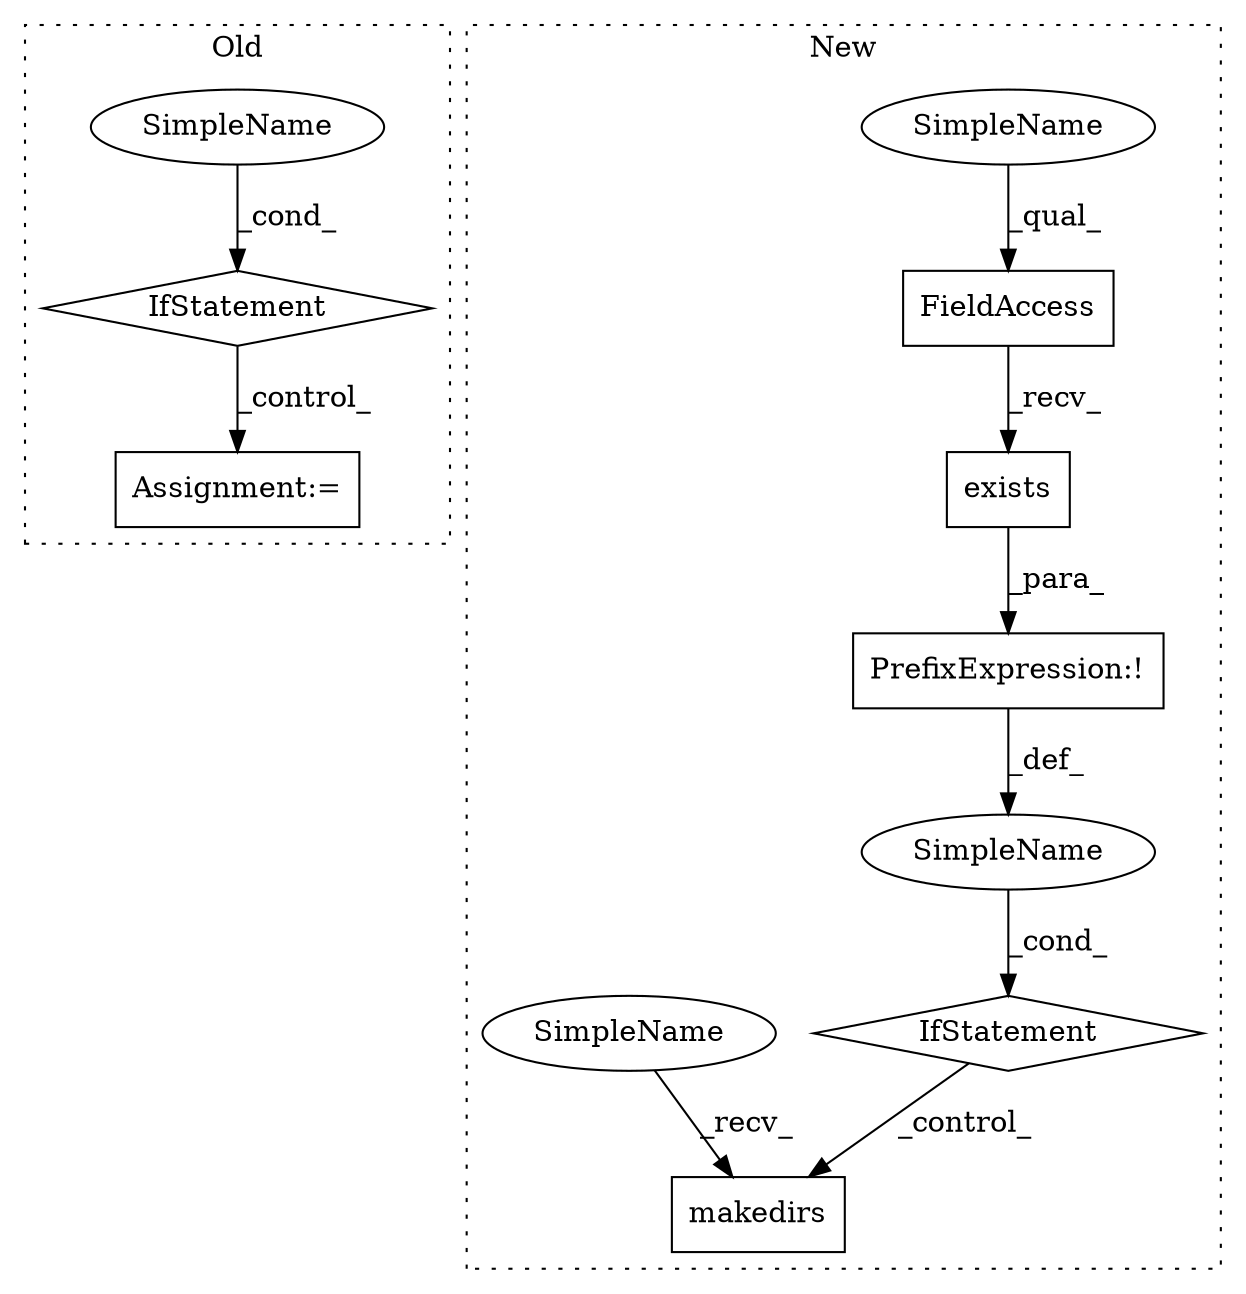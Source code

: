 digraph G {
subgraph cluster0 {
1 [label="IfStatement" a="25" s="3942,3984" l="4,2" shape="diamond"];
8 [label="SimpleName" a="42" s="" l="" shape="ellipse"];
9 [label="Assignment:=" a="7" s="4004" l="1" shape="box"];
label = "Old";
style="dotted";
}
subgraph cluster1 {
2 [label="makedirs" a="32" s="5486,5507" l="9,1" shape="box"];
3 [label="IfStatement" a="25" s="5438,5471" l="4,2" shape="diamond"];
4 [label="SimpleName" a="42" s="" l="" shape="ellipse"];
5 [label="PrefixExpression:!" a="38" s="5442" l="1" shape="box"];
6 [label="exists" a="32" s="5451,5470" l="7,1" shape="box"];
7 [label="FieldAccess" a="22" s="5443" l="7" shape="box"];
10 [label="SimpleName" a="42" s="5443" l="2" shape="ellipse"];
11 [label="SimpleName" a="42" s="5483" l="2" shape="ellipse"];
label = "New";
style="dotted";
}
1 -> 9 [label="_control_"];
3 -> 2 [label="_control_"];
4 -> 3 [label="_cond_"];
5 -> 4 [label="_def_"];
6 -> 5 [label="_para_"];
7 -> 6 [label="_recv_"];
8 -> 1 [label="_cond_"];
10 -> 7 [label="_qual_"];
11 -> 2 [label="_recv_"];
}